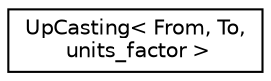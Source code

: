 digraph "Graphical Class Hierarchy"
{
  edge [fontname="Helvetica",fontsize="10",labelfontname="Helvetica",labelfontsize="10"];
  node [fontname="Helvetica",fontsize="10",shape=record];
  rankdir="LR";
  Node0 [label="UpCasting\< From, To,\l units_factor \>",height=0.2,width=0.4,color="black", fillcolor="white", style="filled",URL="$structUpCasting.html"];
}
